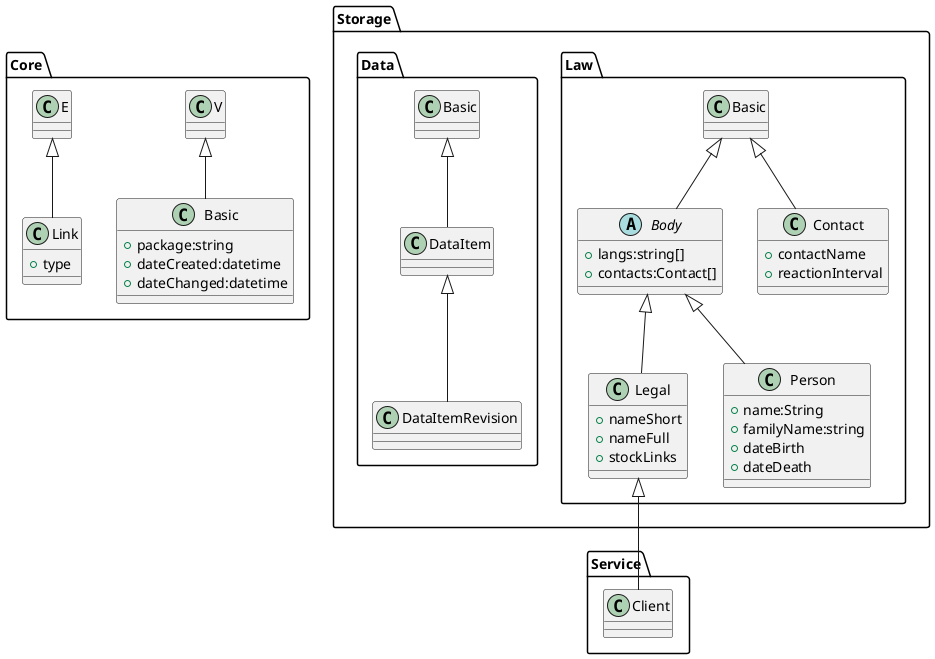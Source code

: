 @startuml

package Core{
	class Basic extends V{
		+package:string
		+dateCreated:datetime
		+dateChanged:datetime
	}
	class	Link extends E{
		+type
	}
}

package Storage{

	package Law{

		abstract class Body extends Basic{
			+langs:string[]
			+contacts:Contact[]
		}

		class Legal extends Body{
			+nameShort
			+nameFull
			+stockLinks
		}
		class Person extends Body{
			+name:String
			+familyName:string
			+dateBirth
			+dateDeath
		}
		class Contact extends Basic{
			+contactName
			+reactionInterval
		}

	}

	package Data{
		class DataItem extends Basic
		class DataItemRevision extends DataItem
	}

}

package Service {
	Client -u-|> Legal
}

@enduml

